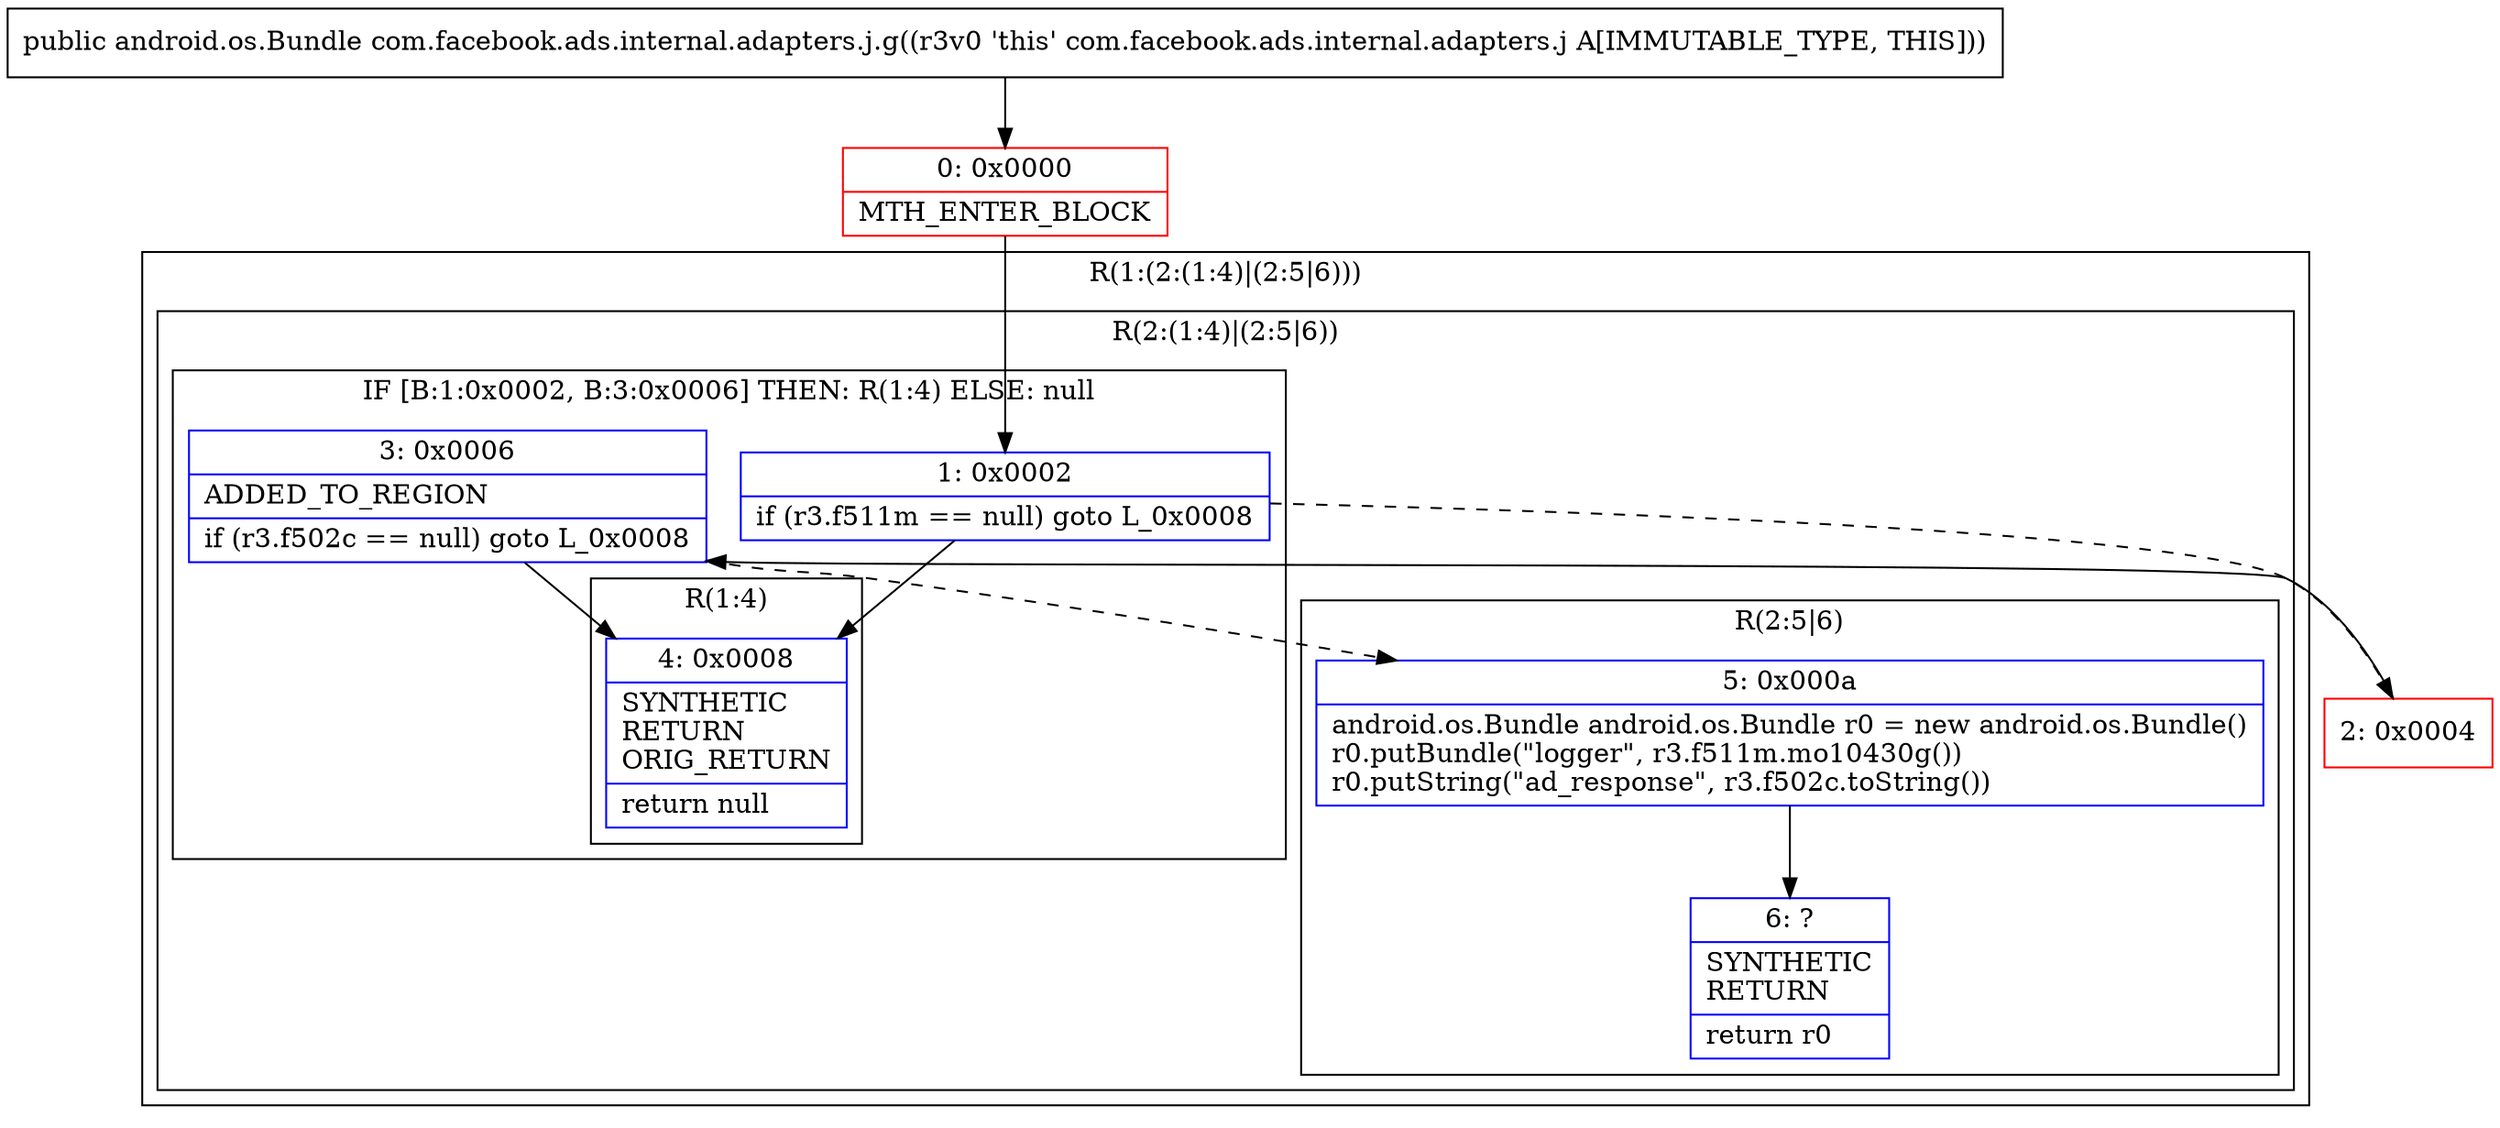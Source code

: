 digraph "CFG forcom.facebook.ads.internal.adapters.j.g()Landroid\/os\/Bundle;" {
subgraph cluster_Region_1435141376 {
label = "R(1:(2:(1:4)|(2:5|6)))";
node [shape=record,color=blue];
subgraph cluster_Region_469375835 {
label = "R(2:(1:4)|(2:5|6))";
node [shape=record,color=blue];
subgraph cluster_IfRegion_537810303 {
label = "IF [B:1:0x0002, B:3:0x0006] THEN: R(1:4) ELSE: null";
node [shape=record,color=blue];
Node_1 [shape=record,label="{1\:\ 0x0002|if (r3.f511m == null) goto L_0x0008\l}"];
Node_3 [shape=record,label="{3\:\ 0x0006|ADDED_TO_REGION\l|if (r3.f502c == null) goto L_0x0008\l}"];
subgraph cluster_Region_1710653173 {
label = "R(1:4)";
node [shape=record,color=blue];
Node_4 [shape=record,label="{4\:\ 0x0008|SYNTHETIC\lRETURN\lORIG_RETURN\l|return null\l}"];
}
}
subgraph cluster_Region_1663192269 {
label = "R(2:5|6)";
node [shape=record,color=blue];
Node_5 [shape=record,label="{5\:\ 0x000a|android.os.Bundle android.os.Bundle r0 = new android.os.Bundle()\lr0.putBundle(\"logger\", r3.f511m.mo10430g())\lr0.putString(\"ad_response\", r3.f502c.toString())\l}"];
Node_6 [shape=record,label="{6\:\ ?|SYNTHETIC\lRETURN\l|return r0\l}"];
}
}
}
Node_0 [shape=record,color=red,label="{0\:\ 0x0000|MTH_ENTER_BLOCK\l}"];
Node_2 [shape=record,color=red,label="{2\:\ 0x0004}"];
MethodNode[shape=record,label="{public android.os.Bundle com.facebook.ads.internal.adapters.j.g((r3v0 'this' com.facebook.ads.internal.adapters.j A[IMMUTABLE_TYPE, THIS])) }"];
MethodNode -> Node_0;
Node_1 -> Node_2[style=dashed];
Node_1 -> Node_4;
Node_3 -> Node_4;
Node_3 -> Node_5[style=dashed];
Node_5 -> Node_6;
Node_0 -> Node_1;
Node_2 -> Node_3;
}

